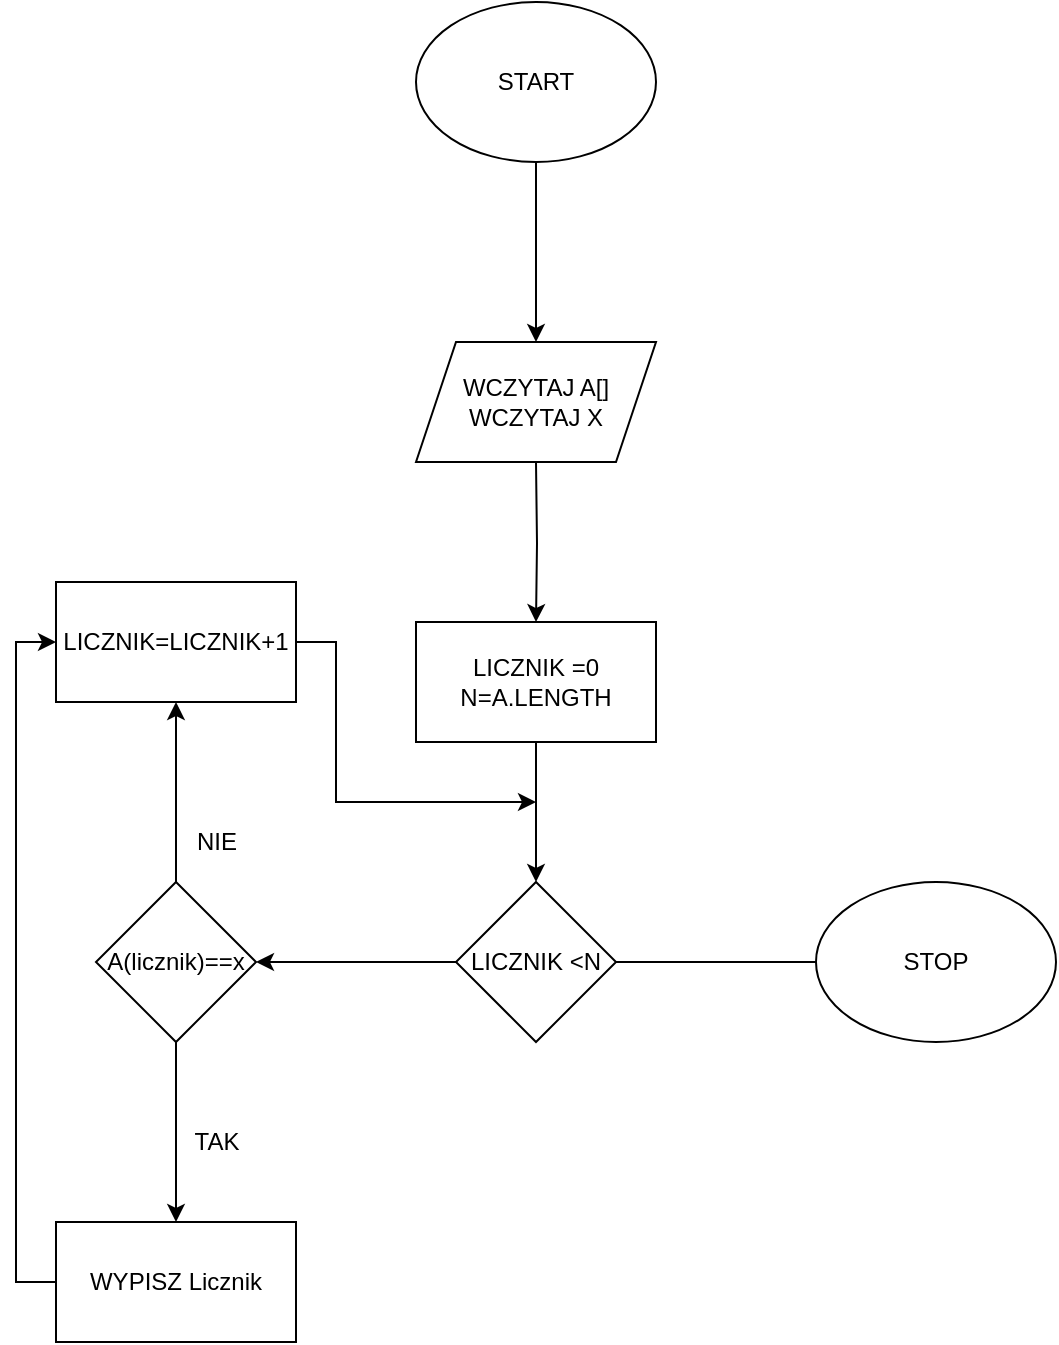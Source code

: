 <mxfile version="14.4.9" type="github">
  <diagram id="GtKhUJU1oRSWpwaCAIBX" name="Page-1">
    <mxGraphModel dx="1350" dy="804" grid="1" gridSize="10" guides="1" tooltips="1" connect="1" arrows="1" fold="1" page="1" pageScale="1" pageWidth="827" pageHeight="1169" math="0" shadow="0">
      <root>
        <mxCell id="0" />
        <mxCell id="1" parent="0" />
        <mxCell id="mcOTLdFohotyw62WkVW2-3" value="" style="edgeStyle=orthogonalEdgeStyle;rounded=0;orthogonalLoop=1;jettySize=auto;html=1;" edge="1" parent="1" source="mcOTLdFohotyw62WkVW2-1">
          <mxGeometry relative="1" as="geometry">
            <mxPoint x="390" y="220" as="targetPoint" />
          </mxGeometry>
        </mxCell>
        <mxCell id="mcOTLdFohotyw62WkVW2-1" value="START" style="ellipse;whiteSpace=wrap;html=1;" vertex="1" parent="1">
          <mxGeometry x="330" y="50" width="120" height="80" as="geometry" />
        </mxCell>
        <mxCell id="mcOTLdFohotyw62WkVW2-5" value="" style="edgeStyle=orthogonalEdgeStyle;rounded=0;orthogonalLoop=1;jettySize=auto;html=1;" edge="1" parent="1" target="mcOTLdFohotyw62WkVW2-4">
          <mxGeometry relative="1" as="geometry">
            <mxPoint x="390" y="280" as="sourcePoint" />
          </mxGeometry>
        </mxCell>
        <mxCell id="mcOTLdFohotyw62WkVW2-8" value="" style="edgeStyle=orthogonalEdgeStyle;rounded=0;orthogonalLoop=1;jettySize=auto;html=1;" edge="1" parent="1" source="mcOTLdFohotyw62WkVW2-4" target="mcOTLdFohotyw62WkVW2-7">
          <mxGeometry relative="1" as="geometry" />
        </mxCell>
        <mxCell id="mcOTLdFohotyw62WkVW2-4" value="&lt;div&gt;LICZNIK =0&lt;/div&gt;&lt;div&gt;N=A.LENGTH&lt;br&gt;&lt;/div&gt;" style="whiteSpace=wrap;html=1;" vertex="1" parent="1">
          <mxGeometry x="330" y="360" width="120" height="60" as="geometry" />
        </mxCell>
        <mxCell id="mcOTLdFohotyw62WkVW2-6" value="&lt;div&gt;WCZYTAJ A[]&lt;/div&gt;&lt;div&gt;WCZYTAJ X&lt;br&gt;&lt;/div&gt;" style="shape=parallelogram;perimeter=parallelogramPerimeter;whiteSpace=wrap;html=1;fixedSize=1;" vertex="1" parent="1">
          <mxGeometry x="330" y="220" width="120" height="60" as="geometry" />
        </mxCell>
        <mxCell id="mcOTLdFohotyw62WkVW2-17" style="edgeStyle=orthogonalEdgeStyle;rounded=0;orthogonalLoop=1;jettySize=auto;html=1;entryX=0;entryY=0.5;entryDx=0;entryDy=0;" edge="1" parent="1" source="mcOTLdFohotyw62WkVW2-11" target="mcOTLdFohotyw62WkVW2-14">
          <mxGeometry relative="1" as="geometry">
            <Array as="points">
              <mxPoint x="130" y="690" />
              <mxPoint x="130" y="370" />
            </Array>
          </mxGeometry>
        </mxCell>
        <mxCell id="mcOTLdFohotyw62WkVW2-11" value="WYPISZ Licznik" style="whiteSpace=wrap;html=1;" vertex="1" parent="1">
          <mxGeometry x="150" y="660" width="120" height="60" as="geometry" />
        </mxCell>
        <mxCell id="mcOTLdFohotyw62WkVW2-10" value="" style="edgeStyle=orthogonalEdgeStyle;rounded=0;orthogonalLoop=1;jettySize=auto;html=1;" edge="1" parent="1" source="mcOTLdFohotyw62WkVW2-7" target="mcOTLdFohotyw62WkVW2-9">
          <mxGeometry relative="1" as="geometry" />
        </mxCell>
        <mxCell id="mcOTLdFohotyw62WkVW2-19" style="edgeStyle=orthogonalEdgeStyle;rounded=0;orthogonalLoop=1;jettySize=auto;html=1;" edge="1" parent="1" source="mcOTLdFohotyw62WkVW2-7">
          <mxGeometry relative="1" as="geometry">
            <mxPoint x="540" y="530" as="targetPoint" />
          </mxGeometry>
        </mxCell>
        <mxCell id="mcOTLdFohotyw62WkVW2-7" value="LICZNIK &amp;lt;N" style="rhombus;whiteSpace=wrap;html=1;" vertex="1" parent="1">
          <mxGeometry x="350" y="490" width="80" height="80" as="geometry" />
        </mxCell>
        <mxCell id="mcOTLdFohotyw62WkVW2-12" value="" style="edgeStyle=orthogonalEdgeStyle;rounded=0;orthogonalLoop=1;jettySize=auto;html=1;" edge="1" parent="1" source="mcOTLdFohotyw62WkVW2-9" target="mcOTLdFohotyw62WkVW2-11">
          <mxGeometry relative="1" as="geometry" />
        </mxCell>
        <mxCell id="mcOTLdFohotyw62WkVW2-15" value="" style="edgeStyle=orthogonalEdgeStyle;rounded=0;orthogonalLoop=1;jettySize=auto;html=1;" edge="1" parent="1" source="mcOTLdFohotyw62WkVW2-9" target="mcOTLdFohotyw62WkVW2-14">
          <mxGeometry relative="1" as="geometry" />
        </mxCell>
        <mxCell id="mcOTLdFohotyw62WkVW2-9" value="A(licznik)==x" style="rhombus;whiteSpace=wrap;html=1;" vertex="1" parent="1">
          <mxGeometry x="170" y="490" width="80" height="80" as="geometry" />
        </mxCell>
        <mxCell id="mcOTLdFohotyw62WkVW2-13" value="TAK" style="text;html=1;align=center;verticalAlign=middle;resizable=0;points=[];autosize=1;" vertex="1" parent="1">
          <mxGeometry x="210" y="610" width="40" height="20" as="geometry" />
        </mxCell>
        <mxCell id="mcOTLdFohotyw62WkVW2-25" value="" style="edgeStyle=orthogonalEdgeStyle;rounded=0;orthogonalLoop=1;jettySize=auto;html=1;" edge="1" parent="1" source="mcOTLdFohotyw62WkVW2-14">
          <mxGeometry relative="1" as="geometry">
            <mxPoint x="390" y="450" as="targetPoint" />
            <Array as="points">
              <mxPoint x="290" y="370" />
              <mxPoint x="290" y="450" />
              <mxPoint x="390" y="450" />
            </Array>
          </mxGeometry>
        </mxCell>
        <mxCell id="mcOTLdFohotyw62WkVW2-14" value="LICZNIK=LICZNIK+1" style="whiteSpace=wrap;html=1;" vertex="1" parent="1">
          <mxGeometry x="150" y="340" width="120" height="60" as="geometry" />
        </mxCell>
        <mxCell id="mcOTLdFohotyw62WkVW2-16" value="NIE" style="text;html=1;align=center;verticalAlign=middle;resizable=0;points=[];autosize=1;" vertex="1" parent="1">
          <mxGeometry x="210" y="460" width="40" height="20" as="geometry" />
        </mxCell>
        <mxCell id="mcOTLdFohotyw62WkVW2-22" value="" style="edgeStyle=orthogonalEdgeStyle;rounded=0;orthogonalLoop=1;jettySize=auto;html=1;" edge="1" parent="1" target="mcOTLdFohotyw62WkVW2-21">
          <mxGeometry relative="1" as="geometry">
            <mxPoint x="600" y="560" as="sourcePoint" />
          </mxGeometry>
        </mxCell>
        <mxCell id="mcOTLdFohotyw62WkVW2-21" value="STOP" style="ellipse;whiteSpace=wrap;html=1;rounded=0;" vertex="1" parent="1">
          <mxGeometry x="530" y="490" width="120" height="80" as="geometry" />
        </mxCell>
      </root>
    </mxGraphModel>
  </diagram>
</mxfile>
